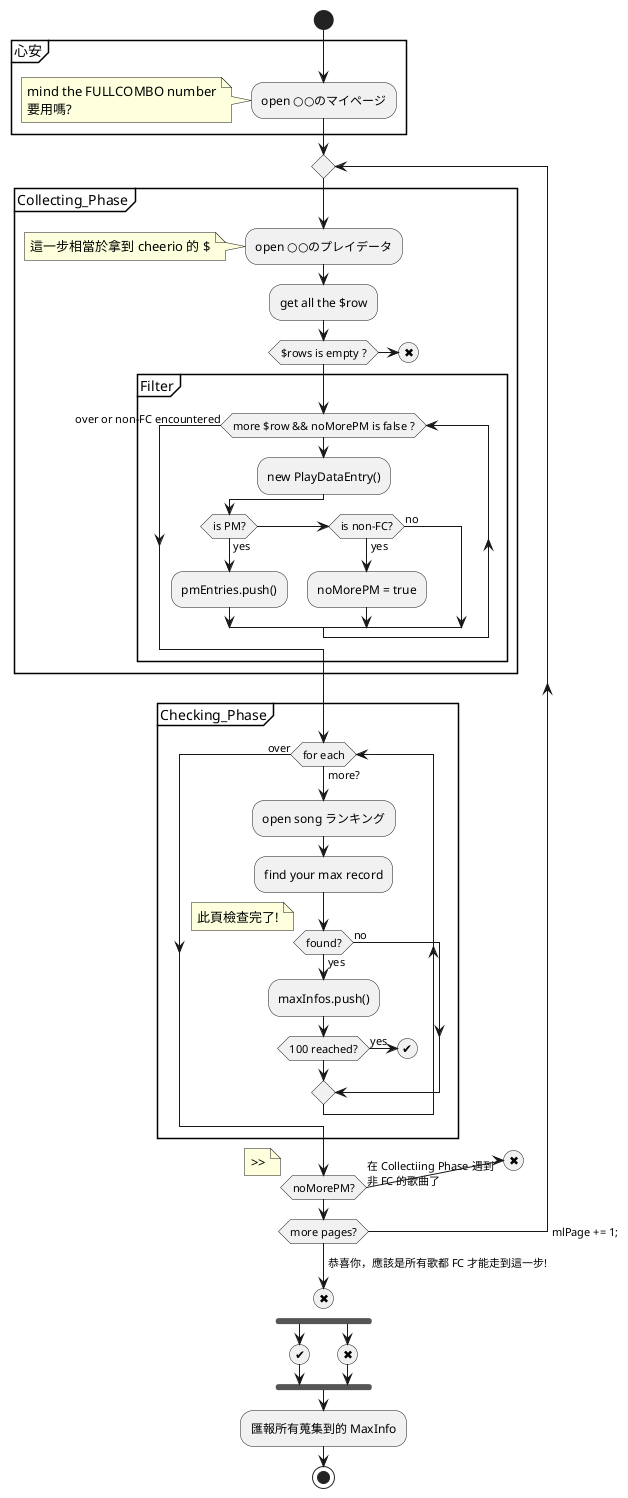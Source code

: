 @startuml
start

partition 心安 {
	:open ○○のマイページ;
	note: mind the FULLCOMBO number\n要用嗎?
}

repeat
	partition Collecting_Phase {
		:open ○○のプレイデータ;
		note: 這一步相當於拿到 cheerio 的 $

		:get all the $row;

		if ($rows is empty ?)
			(✖)
		endif

		partition Filter {
			while (more $row && noMorePM is false ?)
				:new PlayDataEntry();
				if (is PM?) then (yes)
					:pmEntries.push();
				elseif (is non-FC?) then (yes)
					:noMorePM = true;
				else (no)
				endif
			endwhile (over or non-FC encountered)
		}
	}
	floating note
	基本上就是
	* 篩選出 PM
	* 如果看到非 FC 就標示 noMorePM 為 true
	end note

	partition Checking_Phase {
		while (for each) is (more?)
			:open song ランキング;
			:find your max record;
			if (found?) then (yes)
				:maxInfos.push();
				if (100 reached?) then (yes)
					(✔)
					detach
				endif
			else (no)
			endif
		endwhile (over)
		note: 此頁檢查完了!
	}

	if (noMorePM?) then (yes)
		-> 在 Collectiing Phase 遇到\n非 FC 的歌曲了;
		(✖)
		detach
	endif

repeat while (more pages?) -> mlPage += 1;
note: >>
-> 恭喜你，應該是所有歌都 FC 才能走到這一步!;
(✖)
detach

fork
(✔)
fork again
(✖)
end fork
:匯報所有蒐集到的 MaxInfo;
stop

@enduml

